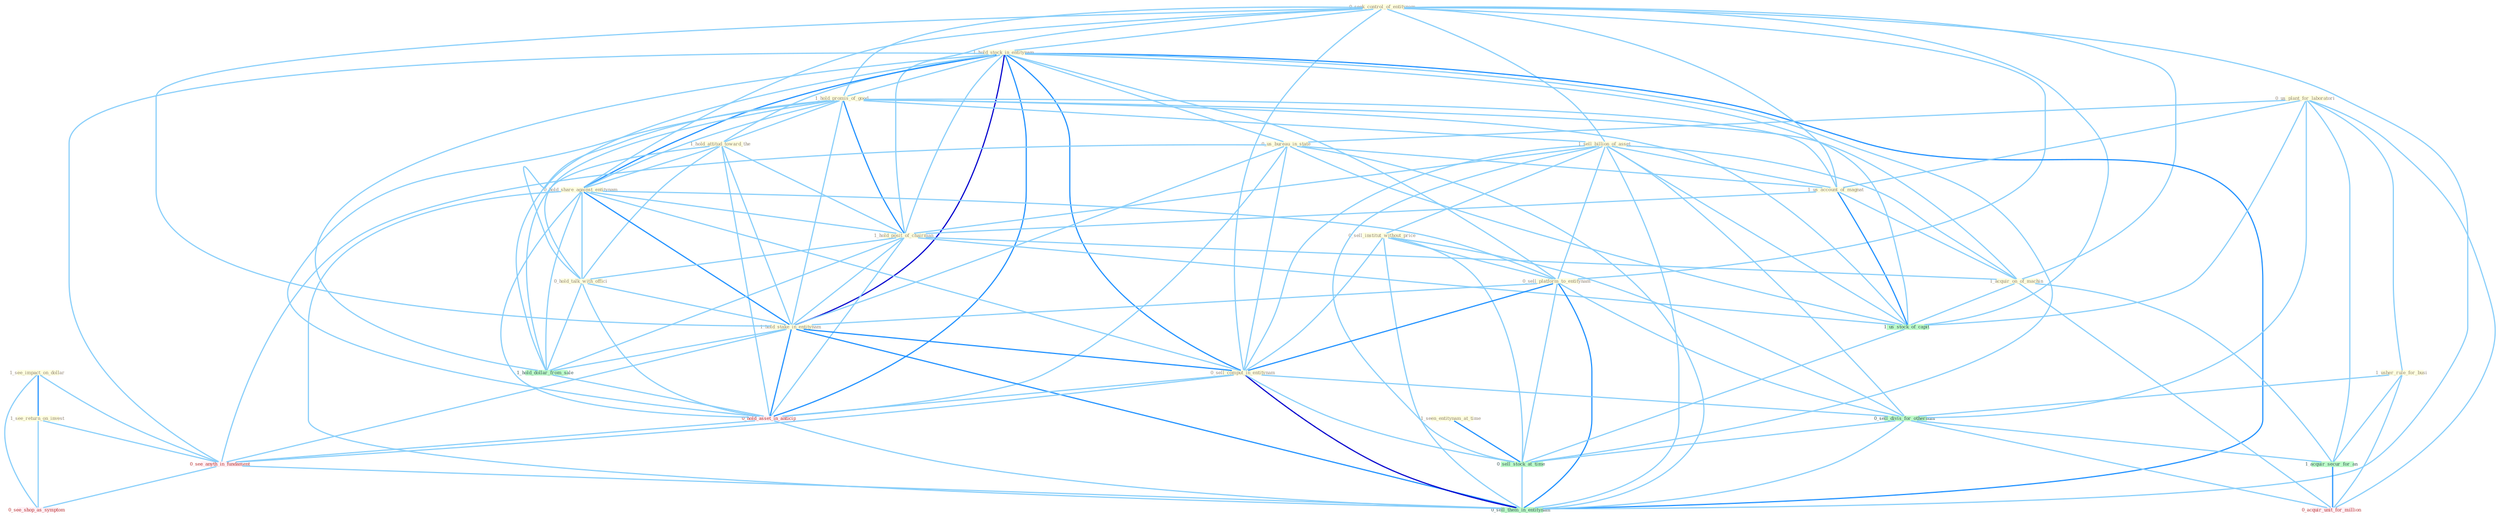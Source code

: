 Graph G{ 
    node
    [shape=polygon,style=filled,width=.5,height=.06,color="#BDFCC9",fixedsize=true,fontsize=4,
    fontcolor="#2f4f4f"];
    {node
    [color="#ffffe0", fontcolor="#8b7d6b"] "0_seek_control_of_entitynam " "1_hold_stock_in_entitynam " "1_hold_promis_of_good " "0_us_plant_for_laboratori " "1_hold_attitud_toward_the " "0_us_bureau_in_state " "1_sell_billion_of_asset " "0_hold_share_against_entitynam " "0_sell_institut_without_price " "1_us_account_of_magnat " "1_seen_entitynam_at_time " "1_hold_posit_of_chairman " "0_hold_talk_with_offici " "0_sell_platform_to_entitynam " "1_see_impact_on_dollar " "1_see_return_on_invest " "1_usher_rule_for_busi " "1_acquir_on_of_machin " "1_hold_stake_in_entitynam " "0_sell_comput_in_entitynam "}
{node [color="#fff0f5", fontcolor="#b22222"] "0_hold_asset_in_anticip " "0_see_anyth_in_fundament " "0_acquir_unit_for_million " "0_see_shop_as_symptom "}
edge [color="#B0E2FF"];

	"0_seek_control_of_entitynam " -- "1_hold_stock_in_entitynam " [w="1", color="#87cefa" ];
	"0_seek_control_of_entitynam " -- "1_hold_promis_of_good " [w="1", color="#87cefa" ];
	"0_seek_control_of_entitynam " -- "1_sell_billion_of_asset " [w="1", color="#87cefa" ];
	"0_seek_control_of_entitynam " -- "0_hold_share_against_entitynam " [w="1", color="#87cefa" ];
	"0_seek_control_of_entitynam " -- "1_us_account_of_magnat " [w="1", color="#87cefa" ];
	"0_seek_control_of_entitynam " -- "1_hold_posit_of_chairman " [w="1", color="#87cefa" ];
	"0_seek_control_of_entitynam " -- "0_sell_platform_to_entitynam " [w="1", color="#87cefa" ];
	"0_seek_control_of_entitynam " -- "1_acquir_on_of_machin " [w="1", color="#87cefa" ];
	"0_seek_control_of_entitynam " -- "1_hold_stake_in_entitynam " [w="1", color="#87cefa" ];
	"0_seek_control_of_entitynam " -- "0_sell_comput_in_entitynam " [w="1", color="#87cefa" ];
	"0_seek_control_of_entitynam " -- "1_us_stock_of_capit " [w="1", color="#87cefa" ];
	"0_seek_control_of_entitynam " -- "0_sell_them_in_entitynam " [w="1", color="#87cefa" ];
	"1_hold_stock_in_entitynam " -- "1_hold_promis_of_good " [w="1", color="#87cefa" ];
	"1_hold_stock_in_entitynam " -- "1_hold_attitud_toward_the " [w="1", color="#87cefa" ];
	"1_hold_stock_in_entitynam " -- "0_us_bureau_in_state " [w="1", color="#87cefa" ];
	"1_hold_stock_in_entitynam " -- "0_hold_share_against_entitynam " [w="2", color="#1e90ff" , len=0.8];
	"1_hold_stock_in_entitynam " -- "1_hold_posit_of_chairman " [w="1", color="#87cefa" ];
	"1_hold_stock_in_entitynam " -- "0_hold_talk_with_offici " [w="1", color="#87cefa" ];
	"1_hold_stock_in_entitynam " -- "0_sell_platform_to_entitynam " [w="1", color="#87cefa" ];
	"1_hold_stock_in_entitynam " -- "1_hold_stake_in_entitynam " [w="3", color="#0000cd" , len=0.6];
	"1_hold_stock_in_entitynam " -- "0_sell_comput_in_entitynam " [w="2", color="#1e90ff" , len=0.8];
	"1_hold_stock_in_entitynam " -- "1_us_stock_of_capit " [w="1", color="#87cefa" ];
	"1_hold_stock_in_entitynam " -- "1_hold_dollar_from_sale " [w="1", color="#87cefa" ];
	"1_hold_stock_in_entitynam " -- "0_hold_asset_in_anticip " [w="2", color="#1e90ff" , len=0.8];
	"1_hold_stock_in_entitynam " -- "0_sell_stock_at_time " [w="1", color="#87cefa" ];
	"1_hold_stock_in_entitynam " -- "0_see_anyth_in_fundament " [w="1", color="#87cefa" ];
	"1_hold_stock_in_entitynam " -- "0_sell_them_in_entitynam " [w="2", color="#1e90ff" , len=0.8];
	"1_hold_promis_of_good " -- "1_hold_attitud_toward_the " [w="1", color="#87cefa" ];
	"1_hold_promis_of_good " -- "1_sell_billion_of_asset " [w="1", color="#87cefa" ];
	"1_hold_promis_of_good " -- "0_hold_share_against_entitynam " [w="1", color="#87cefa" ];
	"1_hold_promis_of_good " -- "1_us_account_of_magnat " [w="1", color="#87cefa" ];
	"1_hold_promis_of_good " -- "1_hold_posit_of_chairman " [w="2", color="#1e90ff" , len=0.8];
	"1_hold_promis_of_good " -- "0_hold_talk_with_offici " [w="1", color="#87cefa" ];
	"1_hold_promis_of_good " -- "1_acquir_on_of_machin " [w="1", color="#87cefa" ];
	"1_hold_promis_of_good " -- "1_hold_stake_in_entitynam " [w="1", color="#87cefa" ];
	"1_hold_promis_of_good " -- "1_us_stock_of_capit " [w="1", color="#87cefa" ];
	"1_hold_promis_of_good " -- "1_hold_dollar_from_sale " [w="1", color="#87cefa" ];
	"1_hold_promis_of_good " -- "0_hold_asset_in_anticip " [w="1", color="#87cefa" ];
	"0_us_plant_for_laboratori " -- "0_us_bureau_in_state " [w="1", color="#87cefa" ];
	"0_us_plant_for_laboratori " -- "1_us_account_of_magnat " [w="1", color="#87cefa" ];
	"0_us_plant_for_laboratori " -- "1_usher_rule_for_busi " [w="1", color="#87cefa" ];
	"0_us_plant_for_laboratori " -- "0_sell_divis_for_othernum " [w="1", color="#87cefa" ];
	"0_us_plant_for_laboratori " -- "1_acquir_secur_for_an " [w="1", color="#87cefa" ];
	"0_us_plant_for_laboratori " -- "1_us_stock_of_capit " [w="1", color="#87cefa" ];
	"0_us_plant_for_laboratori " -- "0_acquir_unit_for_million " [w="1", color="#87cefa" ];
	"1_hold_attitud_toward_the " -- "0_hold_share_against_entitynam " [w="1", color="#87cefa" ];
	"1_hold_attitud_toward_the " -- "1_hold_posit_of_chairman " [w="1", color="#87cefa" ];
	"1_hold_attitud_toward_the " -- "0_hold_talk_with_offici " [w="1", color="#87cefa" ];
	"1_hold_attitud_toward_the " -- "1_hold_stake_in_entitynam " [w="1", color="#87cefa" ];
	"1_hold_attitud_toward_the " -- "1_hold_dollar_from_sale " [w="1", color="#87cefa" ];
	"1_hold_attitud_toward_the " -- "0_hold_asset_in_anticip " [w="1", color="#87cefa" ];
	"0_us_bureau_in_state " -- "1_us_account_of_magnat " [w="1", color="#87cefa" ];
	"0_us_bureau_in_state " -- "1_hold_stake_in_entitynam " [w="1", color="#87cefa" ];
	"0_us_bureau_in_state " -- "0_sell_comput_in_entitynam " [w="1", color="#87cefa" ];
	"0_us_bureau_in_state " -- "1_us_stock_of_capit " [w="1", color="#87cefa" ];
	"0_us_bureau_in_state " -- "0_hold_asset_in_anticip " [w="1", color="#87cefa" ];
	"0_us_bureau_in_state " -- "0_see_anyth_in_fundament " [w="1", color="#87cefa" ];
	"0_us_bureau_in_state " -- "0_sell_them_in_entitynam " [w="1", color="#87cefa" ];
	"1_sell_billion_of_asset " -- "0_sell_institut_without_price " [w="1", color="#87cefa" ];
	"1_sell_billion_of_asset " -- "1_us_account_of_magnat " [w="1", color="#87cefa" ];
	"1_sell_billion_of_asset " -- "1_hold_posit_of_chairman " [w="1", color="#87cefa" ];
	"1_sell_billion_of_asset " -- "0_sell_platform_to_entitynam " [w="1", color="#87cefa" ];
	"1_sell_billion_of_asset " -- "1_acquir_on_of_machin " [w="1", color="#87cefa" ];
	"1_sell_billion_of_asset " -- "0_sell_comput_in_entitynam " [w="1", color="#87cefa" ];
	"1_sell_billion_of_asset " -- "0_sell_divis_for_othernum " [w="1", color="#87cefa" ];
	"1_sell_billion_of_asset " -- "1_us_stock_of_capit " [w="1", color="#87cefa" ];
	"1_sell_billion_of_asset " -- "0_sell_stock_at_time " [w="1", color="#87cefa" ];
	"1_sell_billion_of_asset " -- "0_sell_them_in_entitynam " [w="1", color="#87cefa" ];
	"0_hold_share_against_entitynam " -- "1_hold_posit_of_chairman " [w="1", color="#87cefa" ];
	"0_hold_share_against_entitynam " -- "0_hold_talk_with_offici " [w="1", color="#87cefa" ];
	"0_hold_share_against_entitynam " -- "0_sell_platform_to_entitynam " [w="1", color="#87cefa" ];
	"0_hold_share_against_entitynam " -- "1_hold_stake_in_entitynam " [w="2", color="#1e90ff" , len=0.8];
	"0_hold_share_against_entitynam " -- "0_sell_comput_in_entitynam " [w="1", color="#87cefa" ];
	"0_hold_share_against_entitynam " -- "1_hold_dollar_from_sale " [w="1", color="#87cefa" ];
	"0_hold_share_against_entitynam " -- "0_hold_asset_in_anticip " [w="1", color="#87cefa" ];
	"0_hold_share_against_entitynam " -- "0_sell_them_in_entitynam " [w="1", color="#87cefa" ];
	"0_sell_institut_without_price " -- "0_sell_platform_to_entitynam " [w="1", color="#87cefa" ];
	"0_sell_institut_without_price " -- "0_sell_comput_in_entitynam " [w="1", color="#87cefa" ];
	"0_sell_institut_without_price " -- "0_sell_divis_for_othernum " [w="1", color="#87cefa" ];
	"0_sell_institut_without_price " -- "0_sell_stock_at_time " [w="1", color="#87cefa" ];
	"0_sell_institut_without_price " -- "0_sell_them_in_entitynam " [w="1", color="#87cefa" ];
	"1_us_account_of_magnat " -- "1_hold_posit_of_chairman " [w="1", color="#87cefa" ];
	"1_us_account_of_magnat " -- "1_acquir_on_of_machin " [w="1", color="#87cefa" ];
	"1_us_account_of_magnat " -- "1_us_stock_of_capit " [w="2", color="#1e90ff" , len=0.8];
	"1_seen_entitynam_at_time " -- "0_sell_stock_at_time " [w="2", color="#1e90ff" , len=0.8];
	"1_hold_posit_of_chairman " -- "0_hold_talk_with_offici " [w="1", color="#87cefa" ];
	"1_hold_posit_of_chairman " -- "1_acquir_on_of_machin " [w="1", color="#87cefa" ];
	"1_hold_posit_of_chairman " -- "1_hold_stake_in_entitynam " [w="1", color="#87cefa" ];
	"1_hold_posit_of_chairman " -- "1_us_stock_of_capit " [w="1", color="#87cefa" ];
	"1_hold_posit_of_chairman " -- "1_hold_dollar_from_sale " [w="1", color="#87cefa" ];
	"1_hold_posit_of_chairman " -- "0_hold_asset_in_anticip " [w="1", color="#87cefa" ];
	"0_hold_talk_with_offici " -- "1_hold_stake_in_entitynam " [w="1", color="#87cefa" ];
	"0_hold_talk_with_offici " -- "1_hold_dollar_from_sale " [w="1", color="#87cefa" ];
	"0_hold_talk_with_offici " -- "0_hold_asset_in_anticip " [w="1", color="#87cefa" ];
	"0_sell_platform_to_entitynam " -- "1_hold_stake_in_entitynam " [w="1", color="#87cefa" ];
	"0_sell_platform_to_entitynam " -- "0_sell_comput_in_entitynam " [w="2", color="#1e90ff" , len=0.8];
	"0_sell_platform_to_entitynam " -- "0_sell_divis_for_othernum " [w="1", color="#87cefa" ];
	"0_sell_platform_to_entitynam " -- "0_sell_stock_at_time " [w="1", color="#87cefa" ];
	"0_sell_platform_to_entitynam " -- "0_sell_them_in_entitynam " [w="2", color="#1e90ff" , len=0.8];
	"1_see_impact_on_dollar " -- "1_see_return_on_invest " [w="2", color="#1e90ff" , len=0.8];
	"1_see_impact_on_dollar " -- "0_see_anyth_in_fundament " [w="1", color="#87cefa" ];
	"1_see_impact_on_dollar " -- "0_see_shop_as_symptom " [w="1", color="#87cefa" ];
	"1_see_return_on_invest " -- "0_see_anyth_in_fundament " [w="1", color="#87cefa" ];
	"1_see_return_on_invest " -- "0_see_shop_as_symptom " [w="1", color="#87cefa" ];
	"1_usher_rule_for_busi " -- "0_sell_divis_for_othernum " [w="1", color="#87cefa" ];
	"1_usher_rule_for_busi " -- "1_acquir_secur_for_an " [w="1", color="#87cefa" ];
	"1_usher_rule_for_busi " -- "0_acquir_unit_for_million " [w="1", color="#87cefa" ];
	"1_acquir_on_of_machin " -- "1_acquir_secur_for_an " [w="1", color="#87cefa" ];
	"1_acquir_on_of_machin " -- "1_us_stock_of_capit " [w="1", color="#87cefa" ];
	"1_acquir_on_of_machin " -- "0_acquir_unit_for_million " [w="1", color="#87cefa" ];
	"1_hold_stake_in_entitynam " -- "0_sell_comput_in_entitynam " [w="2", color="#1e90ff" , len=0.8];
	"1_hold_stake_in_entitynam " -- "1_hold_dollar_from_sale " [w="1", color="#87cefa" ];
	"1_hold_stake_in_entitynam " -- "0_hold_asset_in_anticip " [w="2", color="#1e90ff" , len=0.8];
	"1_hold_stake_in_entitynam " -- "0_see_anyth_in_fundament " [w="1", color="#87cefa" ];
	"1_hold_stake_in_entitynam " -- "0_sell_them_in_entitynam " [w="2", color="#1e90ff" , len=0.8];
	"0_sell_comput_in_entitynam " -- "0_sell_divis_for_othernum " [w="1", color="#87cefa" ];
	"0_sell_comput_in_entitynam " -- "0_hold_asset_in_anticip " [w="1", color="#87cefa" ];
	"0_sell_comput_in_entitynam " -- "0_sell_stock_at_time " [w="1", color="#87cefa" ];
	"0_sell_comput_in_entitynam " -- "0_see_anyth_in_fundament " [w="1", color="#87cefa" ];
	"0_sell_comput_in_entitynam " -- "0_sell_them_in_entitynam " [w="3", color="#0000cd" , len=0.6];
	"0_sell_divis_for_othernum " -- "1_acquir_secur_for_an " [w="1", color="#87cefa" ];
	"0_sell_divis_for_othernum " -- "0_sell_stock_at_time " [w="1", color="#87cefa" ];
	"0_sell_divis_for_othernum " -- "0_acquir_unit_for_million " [w="1", color="#87cefa" ];
	"0_sell_divis_for_othernum " -- "0_sell_them_in_entitynam " [w="1", color="#87cefa" ];
	"1_acquir_secur_for_an " -- "0_acquir_unit_for_million " [w="2", color="#1e90ff" , len=0.8];
	"1_us_stock_of_capit " -- "0_sell_stock_at_time " [w="1", color="#87cefa" ];
	"1_hold_dollar_from_sale " -- "0_hold_asset_in_anticip " [w="1", color="#87cefa" ];
	"0_hold_asset_in_anticip " -- "0_see_anyth_in_fundament " [w="1", color="#87cefa" ];
	"0_hold_asset_in_anticip " -- "0_sell_them_in_entitynam " [w="1", color="#87cefa" ];
	"0_sell_stock_at_time " -- "0_sell_them_in_entitynam " [w="1", color="#87cefa" ];
	"0_see_anyth_in_fundament " -- "0_see_shop_as_symptom " [w="1", color="#87cefa" ];
	"0_see_anyth_in_fundament " -- "0_sell_them_in_entitynam " [w="1", color="#87cefa" ];
}